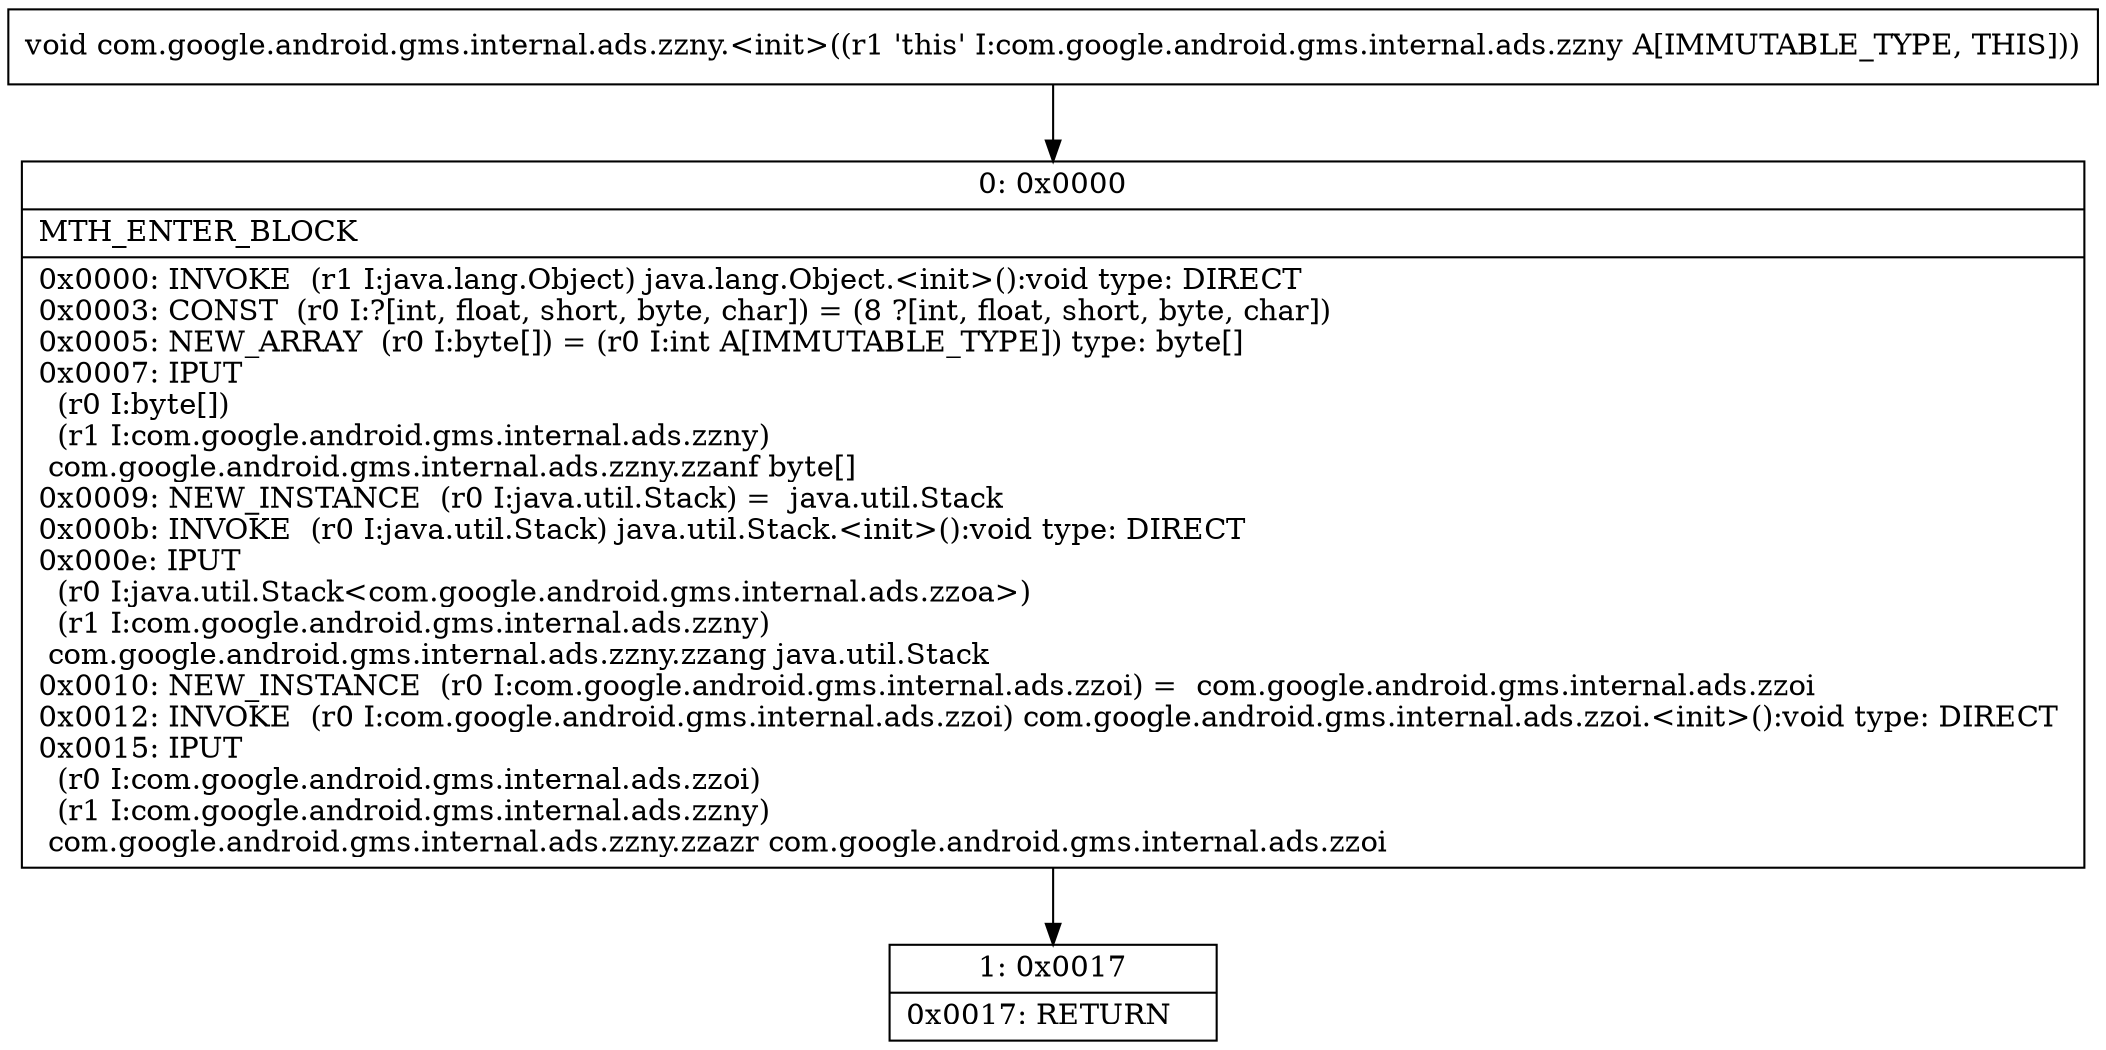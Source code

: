 digraph "CFG forcom.google.android.gms.internal.ads.zzny.\<init\>()V" {
Node_0 [shape=record,label="{0\:\ 0x0000|MTH_ENTER_BLOCK\l|0x0000: INVOKE  (r1 I:java.lang.Object) java.lang.Object.\<init\>():void type: DIRECT \l0x0003: CONST  (r0 I:?[int, float, short, byte, char]) = (8 ?[int, float, short, byte, char]) \l0x0005: NEW_ARRAY  (r0 I:byte[]) = (r0 I:int A[IMMUTABLE_TYPE]) type: byte[] \l0x0007: IPUT  \l  (r0 I:byte[])\l  (r1 I:com.google.android.gms.internal.ads.zzny)\l com.google.android.gms.internal.ads.zzny.zzanf byte[] \l0x0009: NEW_INSTANCE  (r0 I:java.util.Stack) =  java.util.Stack \l0x000b: INVOKE  (r0 I:java.util.Stack) java.util.Stack.\<init\>():void type: DIRECT \l0x000e: IPUT  \l  (r0 I:java.util.Stack\<com.google.android.gms.internal.ads.zzoa\>)\l  (r1 I:com.google.android.gms.internal.ads.zzny)\l com.google.android.gms.internal.ads.zzny.zzang java.util.Stack \l0x0010: NEW_INSTANCE  (r0 I:com.google.android.gms.internal.ads.zzoi) =  com.google.android.gms.internal.ads.zzoi \l0x0012: INVOKE  (r0 I:com.google.android.gms.internal.ads.zzoi) com.google.android.gms.internal.ads.zzoi.\<init\>():void type: DIRECT \l0x0015: IPUT  \l  (r0 I:com.google.android.gms.internal.ads.zzoi)\l  (r1 I:com.google.android.gms.internal.ads.zzny)\l com.google.android.gms.internal.ads.zzny.zzazr com.google.android.gms.internal.ads.zzoi \l}"];
Node_1 [shape=record,label="{1\:\ 0x0017|0x0017: RETURN   \l}"];
MethodNode[shape=record,label="{void com.google.android.gms.internal.ads.zzny.\<init\>((r1 'this' I:com.google.android.gms.internal.ads.zzny A[IMMUTABLE_TYPE, THIS])) }"];
MethodNode -> Node_0;
Node_0 -> Node_1;
}

